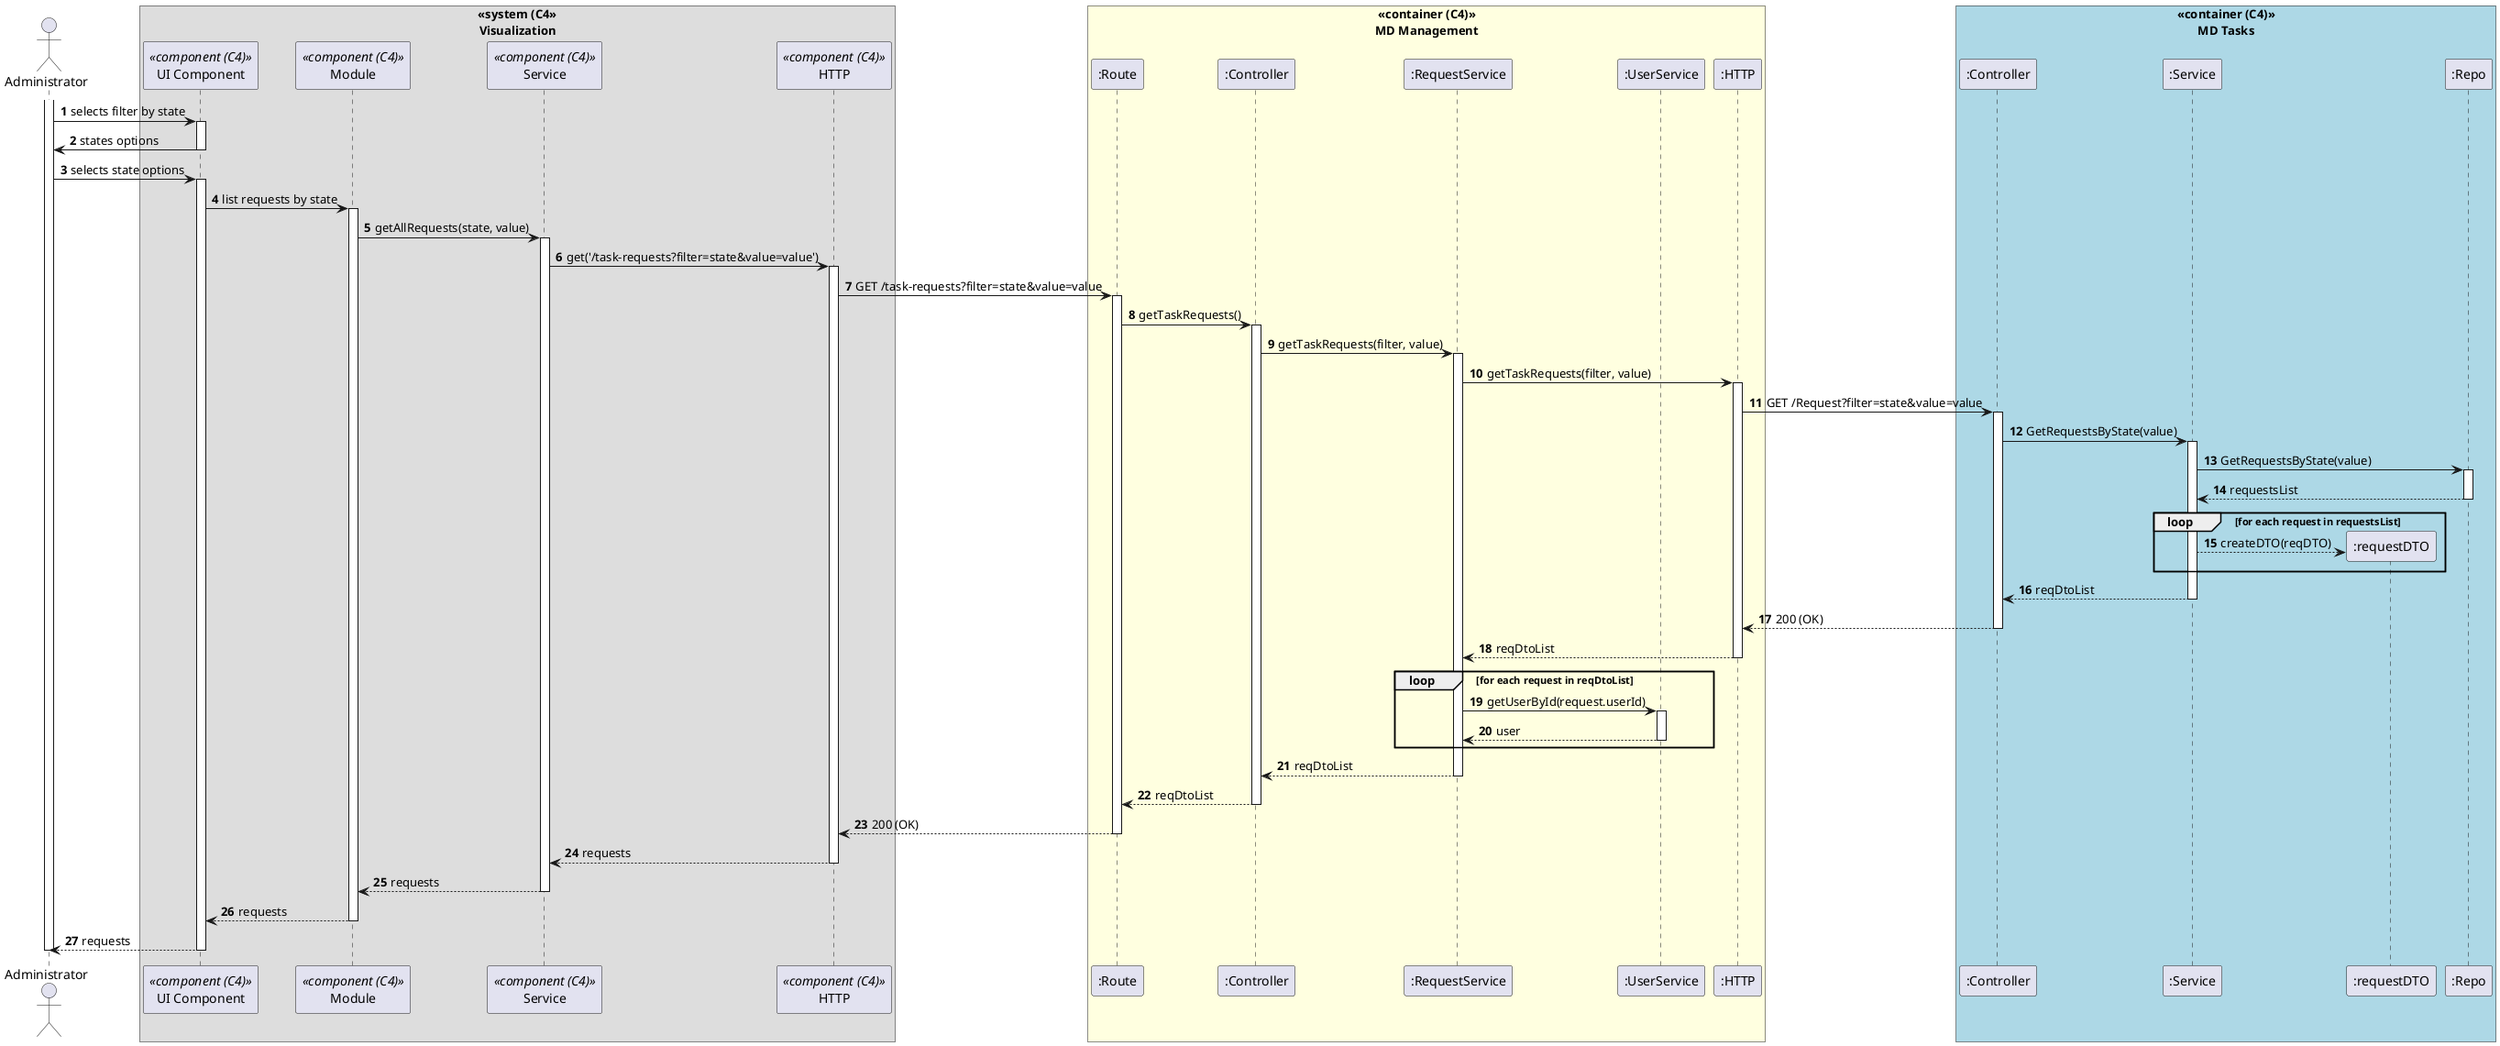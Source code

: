 @startuml process-view
autonumber
skinparam DefaultTextAlignment<<center>> center

actor ADM as "Administrator"
box "<<system (C4>>\nVisualization"<<center>>
  participant CMP as "UI Component" <<component (C4)>>
  participant MOD as "Module" <<component (C4)>>
  participant SRV as "Service" <<component (C4)>>
  participant HTTP as "HTTP" <<component (C4)>>
end box

box "<<container (C4)>>\nMD Management" <<center>>#LightYellow
  participant ROUTE as ":Route"
  participant CTRLMDD as ":Controller"
  participant SVCMDD as ":RequestService"
  participant USVCMDD as ":UserService"
  participant HTTPMD as ":HTTP"
end box

box "<<container (C4)>>\nMD Tasks" <<center>>#LightBlue
  participant MDTCTRL as ":Controller"
  participant MDTSRV as ":Service"
  participant MDTDTO as ":requestDTO"
  participant MDTREPO as ":Repo"
end box

activate ADM

ADM -> CMP : selects filter by state
activate CMP

CMP -> ADM : states options 
deactivate CMP

ADM -> CMP : selects state options
activate CMP
CMP -> MOD : list requests by state
activate MOD
MOD -> SRV : getAllRequests(state, value)
activate SRV
SRV -> HTTP : get('/task-requests?filter=state&value=value')
activate HTTP

HTTP -> ROUTE : GET /task-requests?filter=state&value=value
activate ROUTE
ROUTE -> CTRLMDD : getTaskRequests()
activate CTRLMDD

CTRLMDD -> SVCMDD : getTaskRequests(filter, value)
activate SVCMDD

SVCMDD -> HTTPMD : getTaskRequests(filter, value)
activate HTTPMD

HTTPMD -> MDTCTRL : GET /Request?filter=state&value=value
activate MDTCTRL

MDTCTRL -> MDTSRV : GetRequestsByState(value)
activate MDTSRV

MDTSRV -> MDTREPO : GetRequestsByState(value)
activate MDTREPO


MDTREPO --> MDTSRV : requestsList
deactivate MDTDTO
deactivate MDTREPO

loop for each request in requestsList
MDTSRV --> MDTDTO** : createDTO(reqDTO)
end loop


MDTSRV --> MDTCTRL : reqDtoList
deactivate MDTSRV

MDTCTRL --> HTTPMD : 200 (OK)
deactivate MDTCTRL

HTTPMD --> SVCMDD : reqDtoList
deactivate HTTPMD

loop for each request in reqDtoList
SVCMDD -> USVCMDD : getUserById(request.userId)
activate USVCMDD
USVCMDD --> SVCMDD : user
deactivate USVCMDD
end loop

SVCMDD --> CTRLMDD : reqDtoList
deactivate SVCMDD

CTRLMDD --> ROUTE : reqDtoList
deactivate CTRLMDD
ROUTE --> HTTP : 200 (OK)
deactivate ROUTE
HTTP --> SRV : requests
deactivate HTTP
SRV --> MOD : requests
deactivate SRV
MOD --> CMP : requests
deactivate MOD
CMP --> ADM : requests
deactivate CMP

deactivate ADM

@enduml
